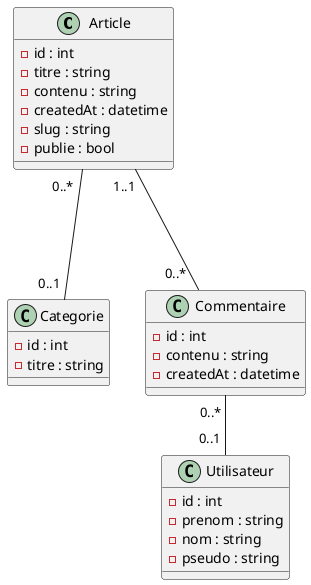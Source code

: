 @startuml
'https://plantuml.com/class-diagram


class Article {
-id : int
-titre : string
-contenu : string
-createdAt : datetime
-slug : string
-publie : bool
}

class Categorie {
-id : int
-titre : string
}

class Commentaire {
-id : int
-contenu : string
-createdAt : datetime
}

class Utilisateur {
-id : int
-prenom : string
-nom : string
-pseudo : string
}

Article  "0..*  " ---  "0..1 " Categorie
Commentaire  "0..* " -- "0..1 " Utilisateur
Article "1..1 " --- "0..*  " Commentaire
@enduml